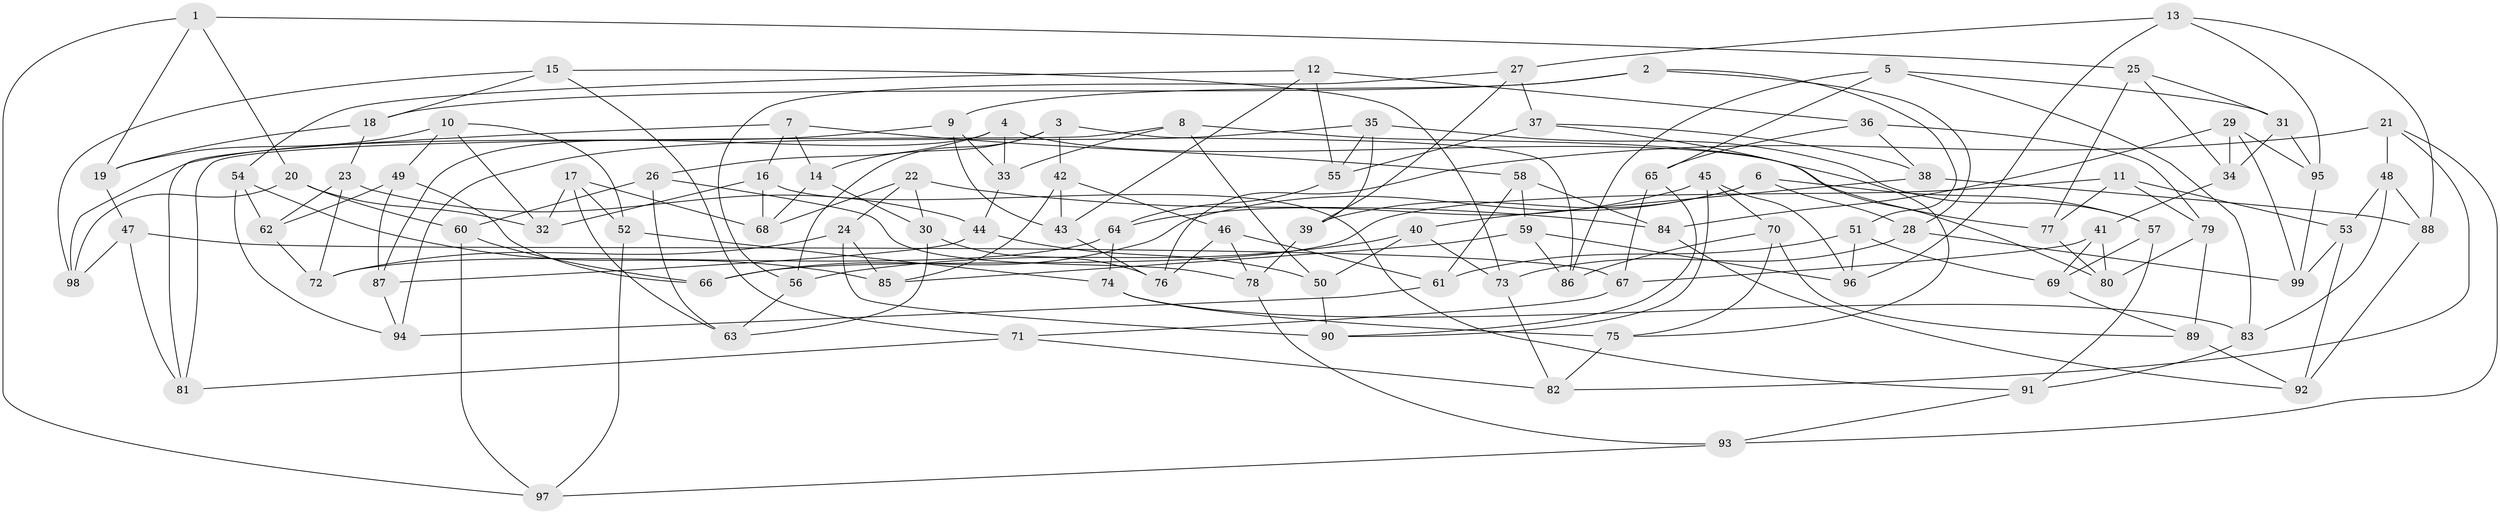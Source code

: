// coarse degree distribution, {12: 0.05128205128205128, 10: 0.1282051282051282, 8: 0.10256410256410256, 9: 0.05128205128205128, 7: 0.05128205128205128, 6: 0.1282051282051282, 4: 0.3333333333333333, 5: 0.1282051282051282, 3: 0.02564102564102564}
// Generated by graph-tools (version 1.1) at 2025/20/03/04/25 18:20:36]
// undirected, 99 vertices, 198 edges
graph export_dot {
graph [start="1"]
  node [color=gray90,style=filled];
  1;
  2;
  3;
  4;
  5;
  6;
  7;
  8;
  9;
  10;
  11;
  12;
  13;
  14;
  15;
  16;
  17;
  18;
  19;
  20;
  21;
  22;
  23;
  24;
  25;
  26;
  27;
  28;
  29;
  30;
  31;
  32;
  33;
  34;
  35;
  36;
  37;
  38;
  39;
  40;
  41;
  42;
  43;
  44;
  45;
  46;
  47;
  48;
  49;
  50;
  51;
  52;
  53;
  54;
  55;
  56;
  57;
  58;
  59;
  60;
  61;
  62;
  63;
  64;
  65;
  66;
  67;
  68;
  69;
  70;
  71;
  72;
  73;
  74;
  75;
  76;
  77;
  78;
  79;
  80;
  81;
  82;
  83;
  84;
  85;
  86;
  87;
  88;
  89;
  90;
  91;
  92;
  93;
  94;
  95;
  96;
  97;
  98;
  99;
  1 -- 25;
  1 -- 19;
  1 -- 97;
  1 -- 20;
  2 -- 9;
  2 -- 18;
  2 -- 51;
  2 -- 28;
  3 -- 86;
  3 -- 14;
  3 -- 56;
  3 -- 42;
  4 -- 26;
  4 -- 77;
  4 -- 33;
  4 -- 87;
  5 -- 31;
  5 -- 86;
  5 -- 83;
  5 -- 65;
  6 -- 66;
  6 -- 39;
  6 -- 28;
  6 -- 57;
  7 -- 81;
  7 -- 58;
  7 -- 14;
  7 -- 16;
  8 -- 80;
  8 -- 81;
  8 -- 33;
  8 -- 50;
  9 -- 33;
  9 -- 43;
  9 -- 98;
  10 -- 32;
  10 -- 52;
  10 -- 19;
  10 -- 49;
  11 -- 53;
  11 -- 66;
  11 -- 77;
  11 -- 79;
  12 -- 43;
  12 -- 54;
  12 -- 36;
  12 -- 55;
  13 -- 96;
  13 -- 88;
  13 -- 27;
  13 -- 95;
  14 -- 30;
  14 -- 68;
  15 -- 98;
  15 -- 71;
  15 -- 73;
  15 -- 18;
  16 -- 68;
  16 -- 91;
  16 -- 32;
  17 -- 52;
  17 -- 32;
  17 -- 68;
  17 -- 63;
  18 -- 23;
  18 -- 19;
  19 -- 47;
  20 -- 98;
  20 -- 32;
  20 -- 60;
  21 -- 82;
  21 -- 93;
  21 -- 48;
  21 -- 76;
  22 -- 30;
  22 -- 68;
  22 -- 24;
  22 -- 84;
  23 -- 62;
  23 -- 72;
  23 -- 44;
  24 -- 90;
  24 -- 85;
  24 -- 72;
  25 -- 77;
  25 -- 31;
  25 -- 34;
  26 -- 78;
  26 -- 63;
  26 -- 60;
  27 -- 56;
  27 -- 37;
  27 -- 39;
  28 -- 73;
  28 -- 99;
  29 -- 95;
  29 -- 99;
  29 -- 84;
  29 -- 34;
  30 -- 76;
  30 -- 63;
  31 -- 95;
  31 -- 34;
  33 -- 44;
  34 -- 41;
  35 -- 94;
  35 -- 55;
  35 -- 57;
  35 -- 39;
  36 -- 79;
  36 -- 38;
  36 -- 65;
  37 -- 38;
  37 -- 75;
  37 -- 55;
  38 -- 88;
  38 -- 40;
  39 -- 78;
  40 -- 73;
  40 -- 56;
  40 -- 50;
  41 -- 80;
  41 -- 69;
  41 -- 67;
  42 -- 46;
  42 -- 85;
  42 -- 43;
  43 -- 76;
  44 -- 50;
  44 -- 87;
  45 -- 64;
  45 -- 90;
  45 -- 70;
  45 -- 96;
  46 -- 78;
  46 -- 76;
  46 -- 61;
  47 -- 98;
  47 -- 81;
  47 -- 67;
  48 -- 88;
  48 -- 83;
  48 -- 53;
  49 -- 87;
  49 -- 62;
  49 -- 66;
  50 -- 90;
  51 -- 61;
  51 -- 96;
  51 -- 69;
  52 -- 97;
  52 -- 74;
  53 -- 92;
  53 -- 99;
  54 -- 62;
  54 -- 94;
  54 -- 85;
  55 -- 64;
  56 -- 63;
  57 -- 69;
  57 -- 91;
  58 -- 59;
  58 -- 84;
  58 -- 61;
  59 -- 96;
  59 -- 86;
  59 -- 85;
  60 -- 66;
  60 -- 97;
  61 -- 94;
  62 -- 72;
  64 -- 74;
  64 -- 72;
  65 -- 67;
  65 -- 90;
  67 -- 71;
  69 -- 89;
  70 -- 89;
  70 -- 75;
  70 -- 86;
  71 -- 82;
  71 -- 81;
  73 -- 82;
  74 -- 83;
  74 -- 75;
  75 -- 82;
  77 -- 80;
  78 -- 93;
  79 -- 89;
  79 -- 80;
  83 -- 91;
  84 -- 92;
  87 -- 94;
  88 -- 92;
  89 -- 92;
  91 -- 93;
  93 -- 97;
  95 -- 99;
}
